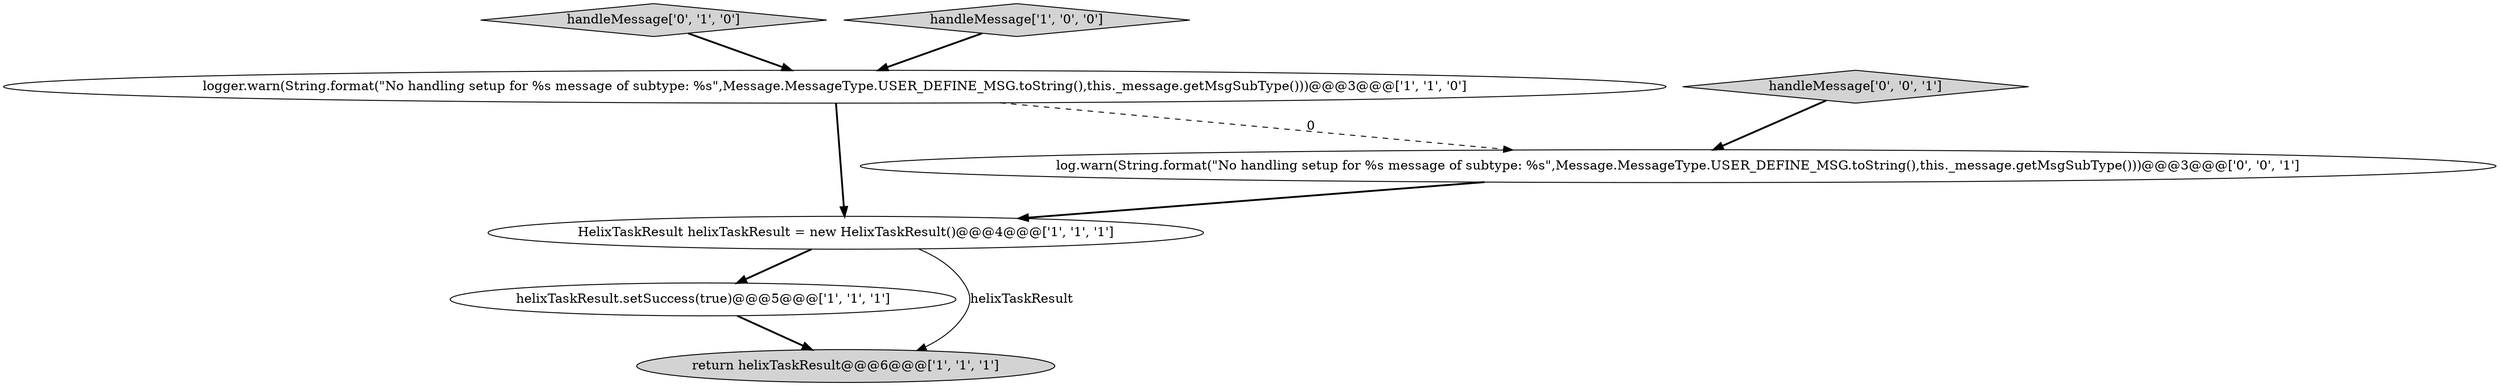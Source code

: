 digraph {
5 [style = filled, label = "handleMessage['0', '1', '0']", fillcolor = lightgray, shape = diamond image = "AAA0AAABBB2BBB"];
1 [style = filled, label = "HelixTaskResult helixTaskResult = new HelixTaskResult()@@@4@@@['1', '1', '1']", fillcolor = white, shape = ellipse image = "AAA0AAABBB1BBB"];
2 [style = filled, label = "helixTaskResult.setSuccess(true)@@@5@@@['1', '1', '1']", fillcolor = white, shape = ellipse image = "AAA0AAABBB1BBB"];
0 [style = filled, label = "return helixTaskResult@@@6@@@['1', '1', '1']", fillcolor = lightgray, shape = ellipse image = "AAA0AAABBB1BBB"];
7 [style = filled, label = "handleMessage['0', '0', '1']", fillcolor = lightgray, shape = diamond image = "AAA0AAABBB3BBB"];
4 [style = filled, label = "handleMessage['1', '0', '0']", fillcolor = lightgray, shape = diamond image = "AAA0AAABBB1BBB"];
3 [style = filled, label = "logger.warn(String.format(\"No handling setup for %s message of subtype: %s\",Message.MessageType.USER_DEFINE_MSG.toString(),this._message.getMsgSubType()))@@@3@@@['1', '1', '0']", fillcolor = white, shape = ellipse image = "AAA0AAABBB1BBB"];
6 [style = filled, label = "log.warn(String.format(\"No handling setup for %s message of subtype: %s\",Message.MessageType.USER_DEFINE_MSG.toString(),this._message.getMsgSubType()))@@@3@@@['0', '0', '1']", fillcolor = white, shape = ellipse image = "AAA0AAABBB3BBB"];
2->0 [style = bold, label=""];
7->6 [style = bold, label=""];
5->3 [style = bold, label=""];
3->6 [style = dashed, label="0"];
1->0 [style = solid, label="helixTaskResult"];
4->3 [style = bold, label=""];
6->1 [style = bold, label=""];
1->2 [style = bold, label=""];
3->1 [style = bold, label=""];
}
